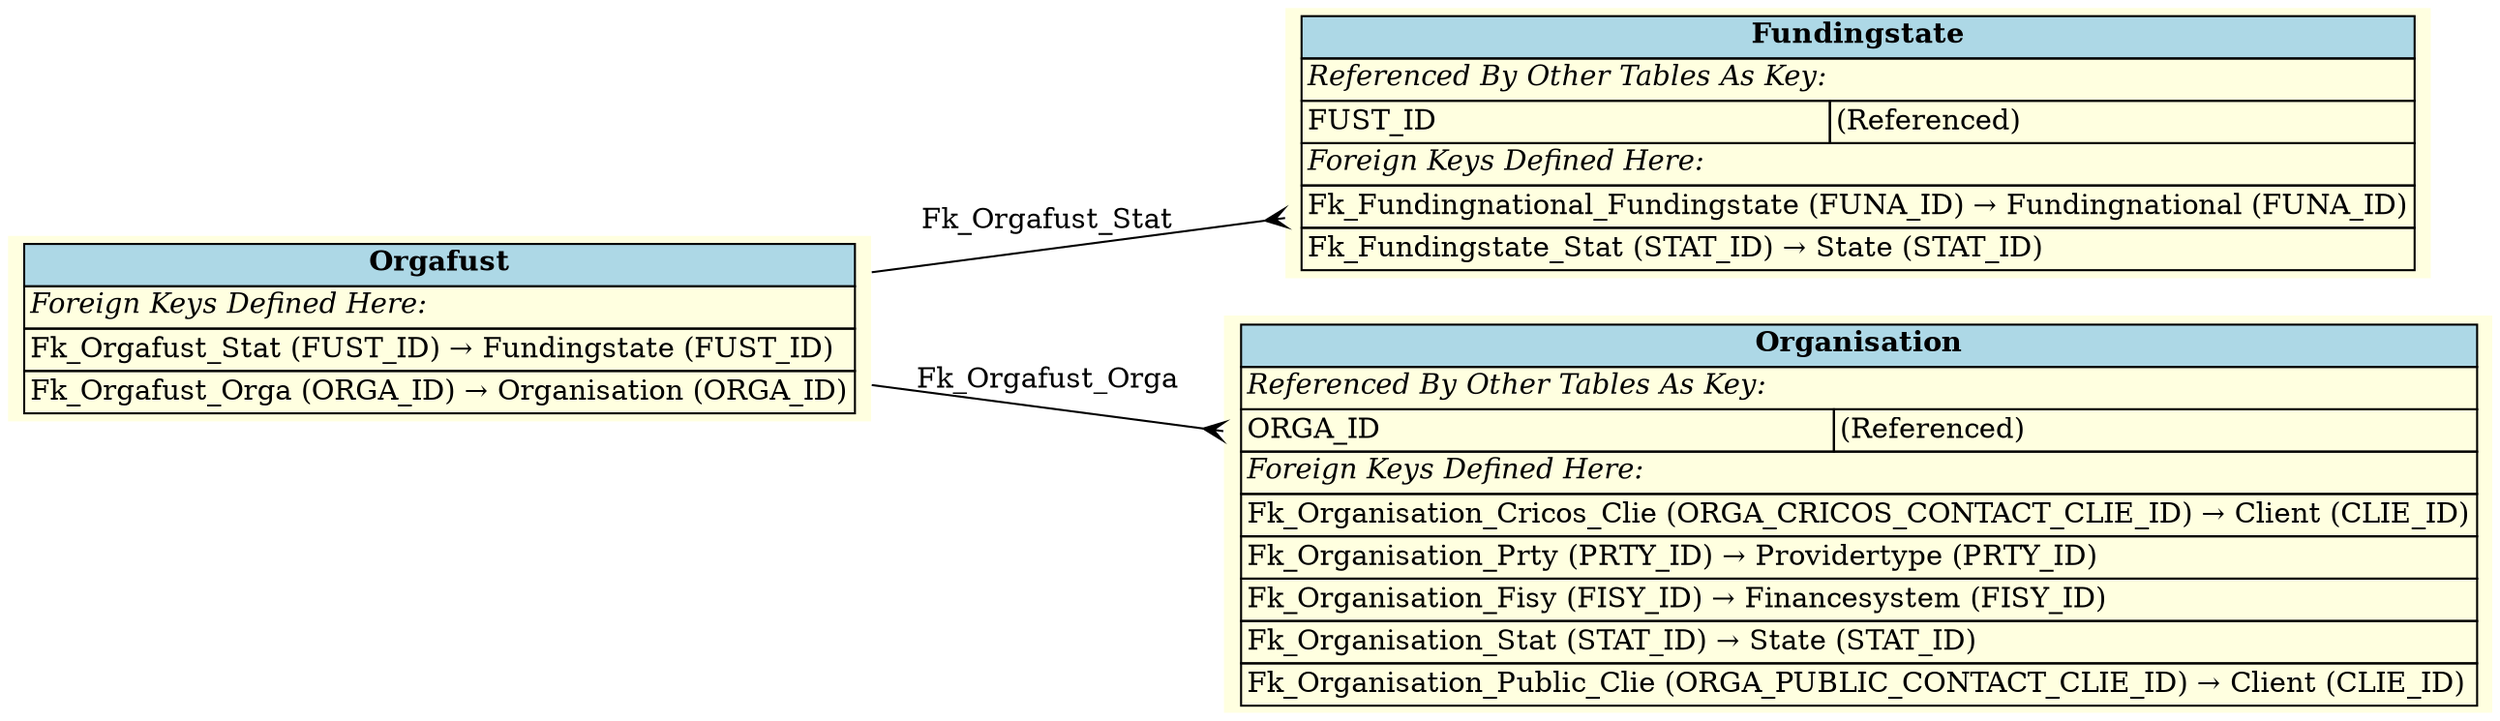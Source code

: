 digraph ERD {
  rankdir=LR;
  node [shape=plaintext, style=filled, fillcolor=lightyellow];
  edge [arrowhead=crow, arrowtail=none, dir=both, labelfontsize=10];

  "Orgafust" [
    label=<
    <TABLE BORDER="0" CELLBORDER="1" CELLSPACING="0" BGCOLOR="lightyellow">
      <TR><TD COLSPAN="2" BGCOLOR="lightblue"><B>Orgafust</B></TD></TR>
      <TR><TD COLSPAN="2" ALIGN="LEFT"><I>Foreign Keys Defined Here:</I></TD></TR>
      <TR><TD ALIGN="LEFT" COLSPAN="2">Fk_Orgafust_Stat (FUST_ID) &rarr; Fundingstate (FUST_ID)</TD></TR>
      <TR><TD ALIGN="LEFT" COLSPAN="2">Fk_Orgafust_Orga (ORGA_ID) &rarr; Organisation (ORGA_ID)</TD></TR>
    </TABLE>
    >
  ];

  "Fundingstate" [
    label=<
    <TABLE BORDER="0" CELLBORDER="1" CELLSPACING="0" BGCOLOR="lightyellow">
      <TR><TD COLSPAN="2" BGCOLOR="lightblue"><B>Fundingstate</B></TD></TR>
      <TR><TD COLSPAN="2" ALIGN="LEFT"><I>Referenced By Other Tables As Key:</I></TD></TR>
      <TR><TD ALIGN="LEFT">FUST_ID</TD><TD ALIGN="LEFT">(Referenced)</TD></TR>
      <TR><TD COLSPAN="2" ALIGN="LEFT"><I>Foreign Keys Defined Here:</I></TD></TR>
      <TR><TD ALIGN="LEFT" COLSPAN="2">Fk_Fundingnational_Fundingstate (FUNA_ID) &rarr; Fundingnational (FUNA_ID)</TD></TR>
      <TR><TD ALIGN="LEFT" COLSPAN="2">Fk_Fundingstate_Stat (STAT_ID) &rarr; State (STAT_ID)</TD></TR>
    </TABLE>
    >
  ];

  "Organisation" [
    label=<
    <TABLE BORDER="0" CELLBORDER="1" CELLSPACING="0" BGCOLOR="lightyellow">
      <TR><TD COLSPAN="2" BGCOLOR="lightblue"><B>Organisation</B></TD></TR>
      <TR><TD COLSPAN="2" ALIGN="LEFT"><I>Referenced By Other Tables As Key:</I></TD></TR>
      <TR><TD ALIGN="LEFT">ORGA_ID</TD><TD ALIGN="LEFT">(Referenced)</TD></TR>
      <TR><TD COLSPAN="2" ALIGN="LEFT"><I>Foreign Keys Defined Here:</I></TD></TR>
      <TR><TD ALIGN="LEFT" COLSPAN="2">Fk_Organisation_Cricos_Clie (ORGA_CRICOS_CONTACT_CLIE_ID) &rarr; Client (CLIE_ID)</TD></TR>
      <TR><TD ALIGN="LEFT" COLSPAN="2">Fk_Organisation_Prty (PRTY_ID) &rarr; Providertype (PRTY_ID)</TD></TR>
      <TR><TD ALIGN="LEFT" COLSPAN="2">Fk_Organisation_Fisy (FISY_ID) &rarr; Financesystem (FISY_ID)</TD></TR>
      <TR><TD ALIGN="LEFT" COLSPAN="2">Fk_Organisation_Stat (STAT_ID) &rarr; State (STAT_ID)</TD></TR>
      <TR><TD ALIGN="LEFT" COLSPAN="2">Fk_Organisation_Public_Clie (ORGA_PUBLIC_CONTACT_CLIE_ID) &rarr; Client (CLIE_ID)</TD></TR>
    </TABLE>
    >
  ];

  "Orgafust" -> "Fundingstate" [label=" Fk_Orgafust_Stat "];
  "Orgafust" -> "Organisation" [label=" Fk_Orgafust_Orga "];
}
